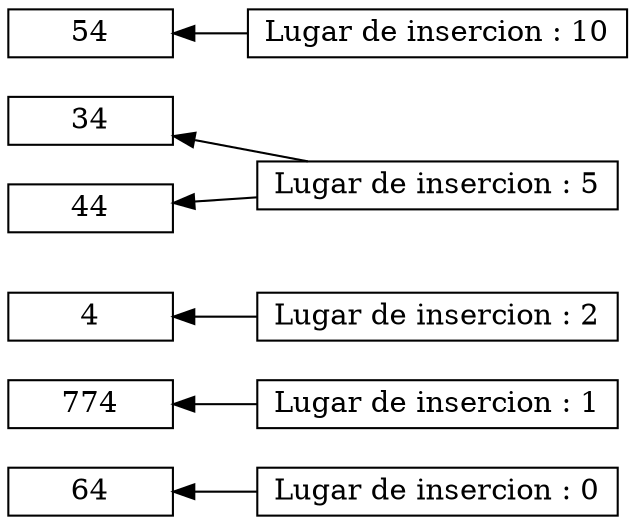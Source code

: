 digraph Hash { 
 	rankdir="RL" 
 	node [shape=record,width=.1,height=.1]
 
 node [shape=record,width=1.1,height=.1];
	node0A[label =  " Lugar de insercion : 0 " ,width=1.5]
 node0A->64	node1A[label =  " Lugar de insercion : 1 " ,width=1.5]
 node1A->774	node2A[label =  " Lugar de insercion : 2 " ,width=1.5]
 node2A->4	node5A[label =  " Lugar de insercion : 5 " ,width=1.5]
 node5A->34	node5A[label =  " Lugar de insercion : 5 " ,width=1.5]
 node5A->44	node10A[label =  " Lugar de insercion : 10 " ,width=1.5]
 node10A->54
node [width = 1.5];}
